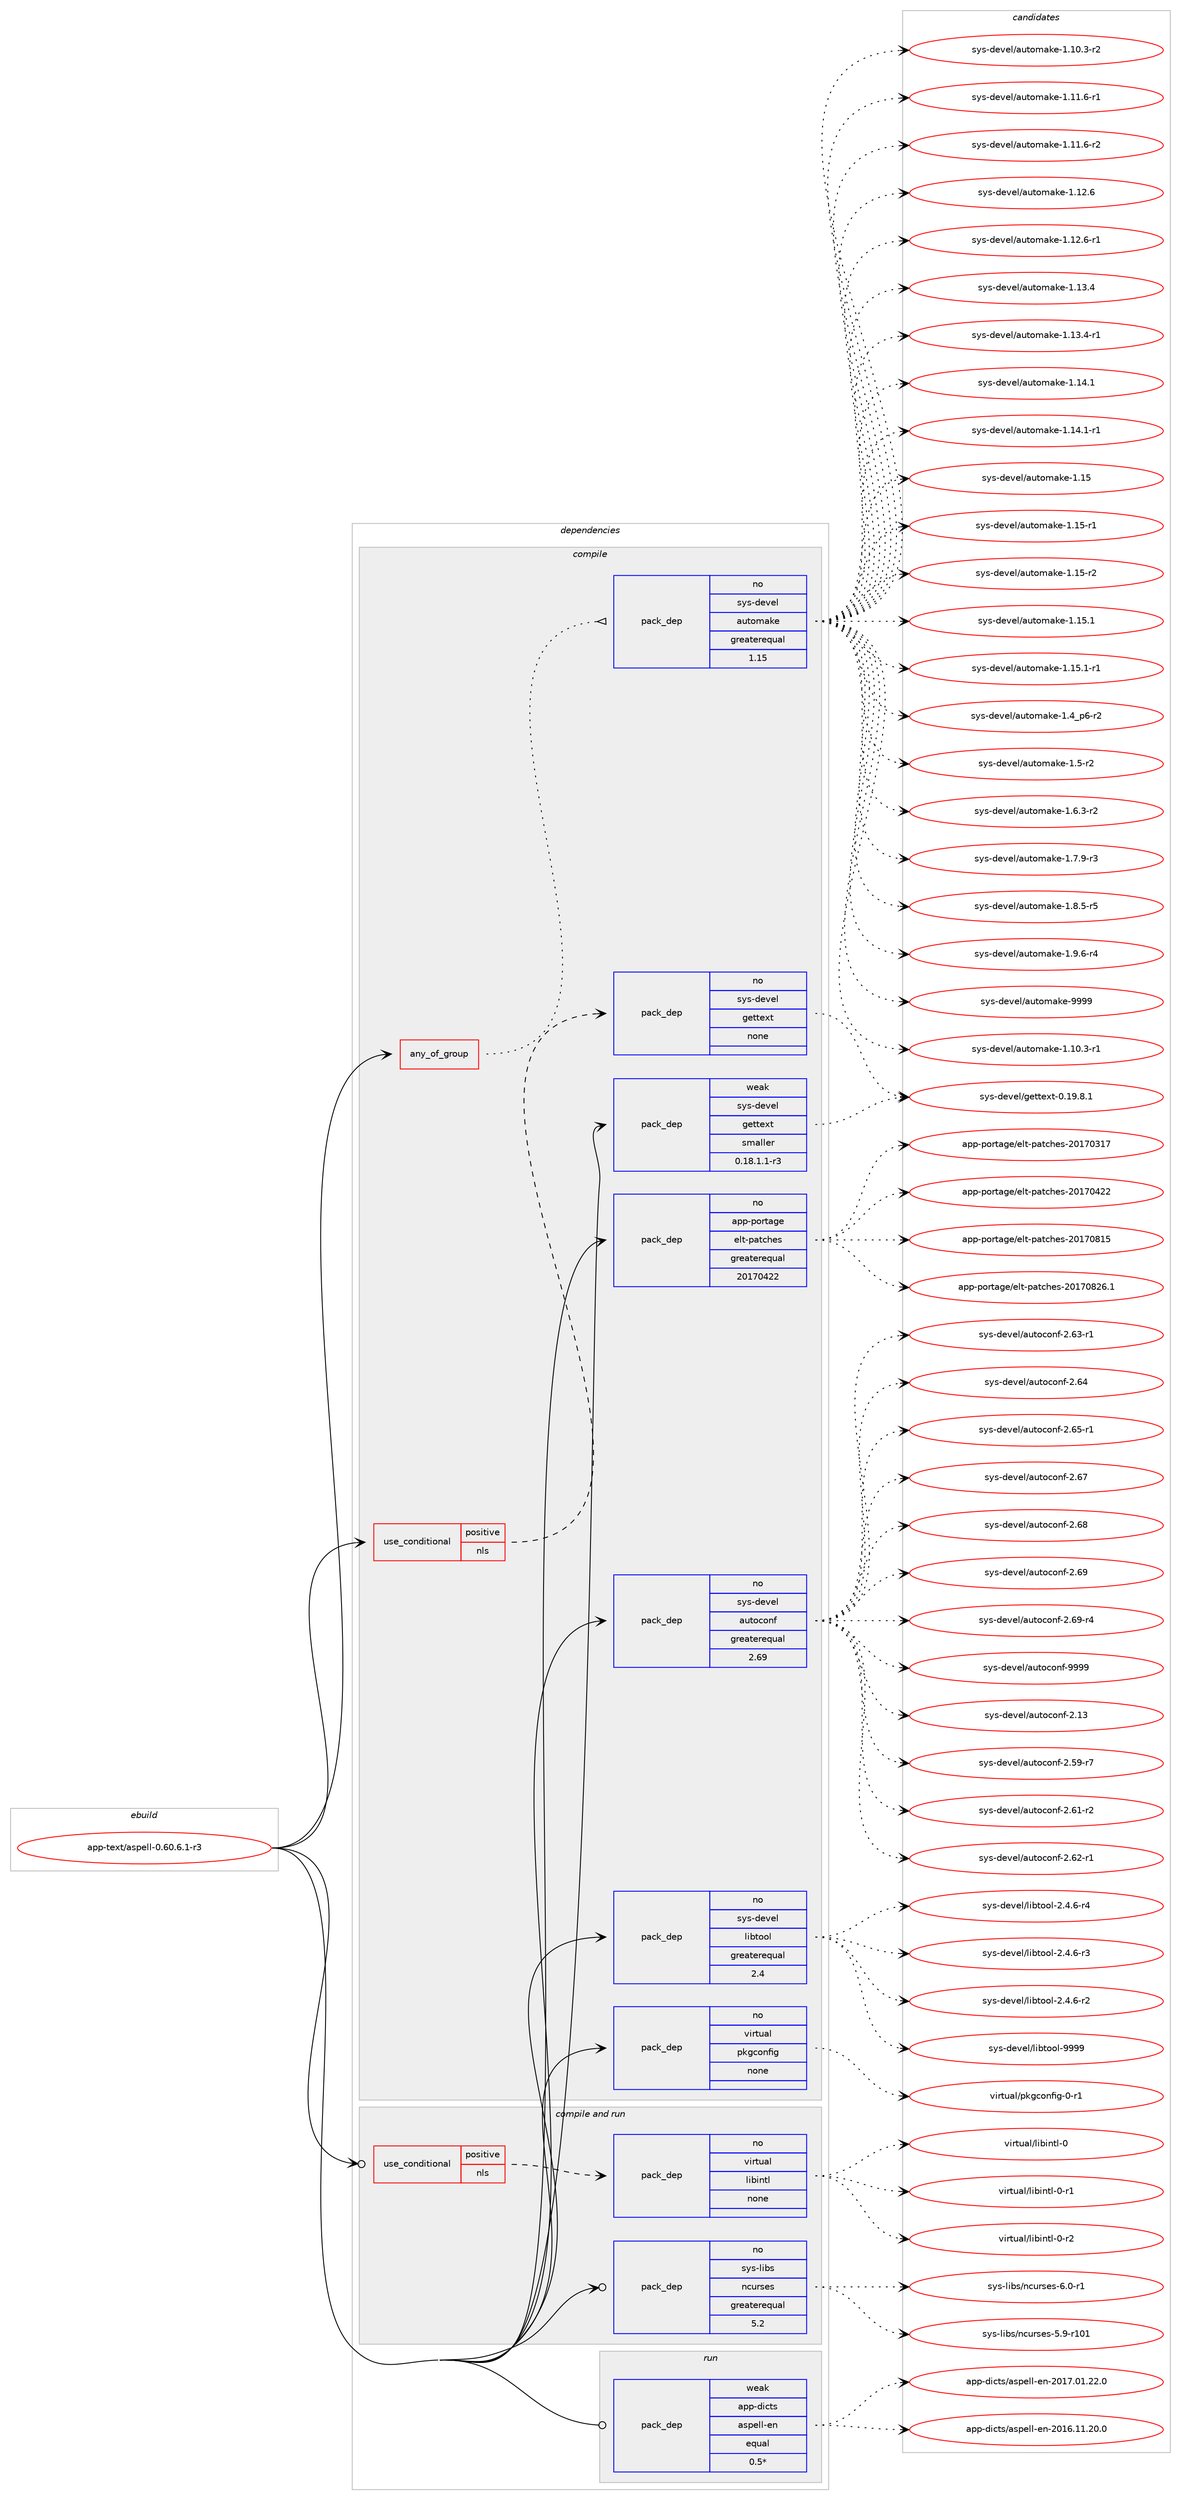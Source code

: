 digraph prolog {

# *************
# Graph options
# *************

newrank=true;
concentrate=true;
compound=true;
graph [rankdir=LR,fontname=Helvetica,fontsize=10,ranksep=1.5];#, ranksep=2.5, nodesep=0.2];
edge  [arrowhead=vee];
node  [fontname=Helvetica,fontsize=10];

# **********
# The ebuild
# **********

subgraph cluster_leftcol {
color=gray;
rank=same;
label=<<i>ebuild</i>>;
id [label="app-text/aspell-0.60.6.1-r3", color=red, width=4, href="../app-text/aspell-0.60.6.1-r3.svg"];
}

# ****************
# The dependencies
# ****************

subgraph cluster_midcol {
color=gray;
label=<<i>dependencies</i>>;
subgraph cluster_compile {
fillcolor="#eeeeee";
style=filled;
label=<<i>compile</i>>;
subgraph any978 {
dependency55497 [label=<<TABLE BORDER="0" CELLBORDER="1" CELLSPACING="0" CELLPADDING="4"><TR><TD CELLPADDING="10">any_of_group</TD></TR></TABLE>>, shape=none, color=red];subgraph pack40125 {
dependency55498 [label=<<TABLE BORDER="0" CELLBORDER="1" CELLSPACING="0" CELLPADDING="4" WIDTH="220"><TR><TD ROWSPAN="6" CELLPADDING="30">pack_dep</TD></TR><TR><TD WIDTH="110">no</TD></TR><TR><TD>sys-devel</TD></TR><TR><TD>automake</TD></TR><TR><TD>greaterequal</TD></TR><TR><TD>1.15</TD></TR></TABLE>>, shape=none, color=blue];
}
dependency55497:e -> dependency55498:w [weight=20,style="dotted",arrowhead="oinv"];
}
id:e -> dependency55497:w [weight=20,style="solid",arrowhead="vee"];
subgraph cond14368 {
dependency55499 [label=<<TABLE BORDER="0" CELLBORDER="1" CELLSPACING="0" CELLPADDING="4"><TR><TD ROWSPAN="3" CELLPADDING="10">use_conditional</TD></TR><TR><TD>positive</TD></TR><TR><TD>nls</TD></TR></TABLE>>, shape=none, color=red];
subgraph pack40126 {
dependency55500 [label=<<TABLE BORDER="0" CELLBORDER="1" CELLSPACING="0" CELLPADDING="4" WIDTH="220"><TR><TD ROWSPAN="6" CELLPADDING="30">pack_dep</TD></TR><TR><TD WIDTH="110">no</TD></TR><TR><TD>sys-devel</TD></TR><TR><TD>gettext</TD></TR><TR><TD>none</TD></TR><TR><TD></TD></TR></TABLE>>, shape=none, color=blue];
}
dependency55499:e -> dependency55500:w [weight=20,style="dashed",arrowhead="vee"];
}
id:e -> dependency55499:w [weight=20,style="solid",arrowhead="vee"];
subgraph pack40127 {
dependency55501 [label=<<TABLE BORDER="0" CELLBORDER="1" CELLSPACING="0" CELLPADDING="4" WIDTH="220"><TR><TD ROWSPAN="6" CELLPADDING="30">pack_dep</TD></TR><TR><TD WIDTH="110">no</TD></TR><TR><TD>app-portage</TD></TR><TR><TD>elt-patches</TD></TR><TR><TD>greaterequal</TD></TR><TR><TD>20170422</TD></TR></TABLE>>, shape=none, color=blue];
}
id:e -> dependency55501:w [weight=20,style="solid",arrowhead="vee"];
subgraph pack40128 {
dependency55502 [label=<<TABLE BORDER="0" CELLBORDER="1" CELLSPACING="0" CELLPADDING="4" WIDTH="220"><TR><TD ROWSPAN="6" CELLPADDING="30">pack_dep</TD></TR><TR><TD WIDTH="110">no</TD></TR><TR><TD>sys-devel</TD></TR><TR><TD>autoconf</TD></TR><TR><TD>greaterequal</TD></TR><TR><TD>2.69</TD></TR></TABLE>>, shape=none, color=blue];
}
id:e -> dependency55502:w [weight=20,style="solid",arrowhead="vee"];
subgraph pack40129 {
dependency55503 [label=<<TABLE BORDER="0" CELLBORDER="1" CELLSPACING="0" CELLPADDING="4" WIDTH="220"><TR><TD ROWSPAN="6" CELLPADDING="30">pack_dep</TD></TR><TR><TD WIDTH="110">no</TD></TR><TR><TD>sys-devel</TD></TR><TR><TD>libtool</TD></TR><TR><TD>greaterequal</TD></TR><TR><TD>2.4</TD></TR></TABLE>>, shape=none, color=blue];
}
id:e -> dependency55503:w [weight=20,style="solid",arrowhead="vee"];
subgraph pack40130 {
dependency55504 [label=<<TABLE BORDER="0" CELLBORDER="1" CELLSPACING="0" CELLPADDING="4" WIDTH="220"><TR><TD ROWSPAN="6" CELLPADDING="30">pack_dep</TD></TR><TR><TD WIDTH="110">no</TD></TR><TR><TD>virtual</TD></TR><TR><TD>pkgconfig</TD></TR><TR><TD>none</TD></TR><TR><TD></TD></TR></TABLE>>, shape=none, color=blue];
}
id:e -> dependency55504:w [weight=20,style="solid",arrowhead="vee"];
subgraph pack40131 {
dependency55505 [label=<<TABLE BORDER="0" CELLBORDER="1" CELLSPACING="0" CELLPADDING="4" WIDTH="220"><TR><TD ROWSPAN="6" CELLPADDING="30">pack_dep</TD></TR><TR><TD WIDTH="110">weak</TD></TR><TR><TD>sys-devel</TD></TR><TR><TD>gettext</TD></TR><TR><TD>smaller</TD></TR><TR><TD>0.18.1.1-r3</TD></TR></TABLE>>, shape=none, color=blue];
}
id:e -> dependency55505:w [weight=20,style="solid",arrowhead="vee"];
}
subgraph cluster_compileandrun {
fillcolor="#eeeeee";
style=filled;
label=<<i>compile and run</i>>;
subgraph cond14369 {
dependency55506 [label=<<TABLE BORDER="0" CELLBORDER="1" CELLSPACING="0" CELLPADDING="4"><TR><TD ROWSPAN="3" CELLPADDING="10">use_conditional</TD></TR><TR><TD>positive</TD></TR><TR><TD>nls</TD></TR></TABLE>>, shape=none, color=red];
subgraph pack40132 {
dependency55507 [label=<<TABLE BORDER="0" CELLBORDER="1" CELLSPACING="0" CELLPADDING="4" WIDTH="220"><TR><TD ROWSPAN="6" CELLPADDING="30">pack_dep</TD></TR><TR><TD WIDTH="110">no</TD></TR><TR><TD>virtual</TD></TR><TR><TD>libintl</TD></TR><TR><TD>none</TD></TR><TR><TD></TD></TR></TABLE>>, shape=none, color=blue];
}
dependency55506:e -> dependency55507:w [weight=20,style="dashed",arrowhead="vee"];
}
id:e -> dependency55506:w [weight=20,style="solid",arrowhead="odotvee"];
subgraph pack40133 {
dependency55508 [label=<<TABLE BORDER="0" CELLBORDER="1" CELLSPACING="0" CELLPADDING="4" WIDTH="220"><TR><TD ROWSPAN="6" CELLPADDING="30">pack_dep</TD></TR><TR><TD WIDTH="110">no</TD></TR><TR><TD>sys-libs</TD></TR><TR><TD>ncurses</TD></TR><TR><TD>greaterequal</TD></TR><TR><TD>5.2</TD></TR></TABLE>>, shape=none, color=blue];
}
id:e -> dependency55508:w [weight=20,style="solid",arrowhead="odotvee"];
}
subgraph cluster_run {
fillcolor="#eeeeee";
style=filled;
label=<<i>run</i>>;
subgraph pack40134 {
dependency55509 [label=<<TABLE BORDER="0" CELLBORDER="1" CELLSPACING="0" CELLPADDING="4" WIDTH="220"><TR><TD ROWSPAN="6" CELLPADDING="30">pack_dep</TD></TR><TR><TD WIDTH="110">weak</TD></TR><TR><TD>app-dicts</TD></TR><TR><TD>aspell-en</TD></TR><TR><TD>equal</TD></TR><TR><TD>0.5*</TD></TR></TABLE>>, shape=none, color=blue];
}
id:e -> dependency55509:w [weight=20,style="solid",arrowhead="odot"];
}
}

# **************
# The candidates
# **************

subgraph cluster_choices {
rank=same;
color=gray;
label=<<i>candidates</i>>;

subgraph choice40125 {
color=black;
nodesep=1;
choice11512111545100101118101108479711711611110997107101454946494846514511449 [label="sys-devel/automake-1.10.3-r1", color=red, width=4,href="../sys-devel/automake-1.10.3-r1.svg"];
choice11512111545100101118101108479711711611110997107101454946494846514511450 [label="sys-devel/automake-1.10.3-r2", color=red, width=4,href="../sys-devel/automake-1.10.3-r2.svg"];
choice11512111545100101118101108479711711611110997107101454946494946544511449 [label="sys-devel/automake-1.11.6-r1", color=red, width=4,href="../sys-devel/automake-1.11.6-r1.svg"];
choice11512111545100101118101108479711711611110997107101454946494946544511450 [label="sys-devel/automake-1.11.6-r2", color=red, width=4,href="../sys-devel/automake-1.11.6-r2.svg"];
choice1151211154510010111810110847971171161111099710710145494649504654 [label="sys-devel/automake-1.12.6", color=red, width=4,href="../sys-devel/automake-1.12.6.svg"];
choice11512111545100101118101108479711711611110997107101454946495046544511449 [label="sys-devel/automake-1.12.6-r1", color=red, width=4,href="../sys-devel/automake-1.12.6-r1.svg"];
choice1151211154510010111810110847971171161111099710710145494649514652 [label="sys-devel/automake-1.13.4", color=red, width=4,href="../sys-devel/automake-1.13.4.svg"];
choice11512111545100101118101108479711711611110997107101454946495146524511449 [label="sys-devel/automake-1.13.4-r1", color=red, width=4,href="../sys-devel/automake-1.13.4-r1.svg"];
choice1151211154510010111810110847971171161111099710710145494649524649 [label="sys-devel/automake-1.14.1", color=red, width=4,href="../sys-devel/automake-1.14.1.svg"];
choice11512111545100101118101108479711711611110997107101454946495246494511449 [label="sys-devel/automake-1.14.1-r1", color=red, width=4,href="../sys-devel/automake-1.14.1-r1.svg"];
choice115121115451001011181011084797117116111109971071014549464953 [label="sys-devel/automake-1.15", color=red, width=4,href="../sys-devel/automake-1.15.svg"];
choice1151211154510010111810110847971171161111099710710145494649534511449 [label="sys-devel/automake-1.15-r1", color=red, width=4,href="../sys-devel/automake-1.15-r1.svg"];
choice1151211154510010111810110847971171161111099710710145494649534511450 [label="sys-devel/automake-1.15-r2", color=red, width=4,href="../sys-devel/automake-1.15-r2.svg"];
choice1151211154510010111810110847971171161111099710710145494649534649 [label="sys-devel/automake-1.15.1", color=red, width=4,href="../sys-devel/automake-1.15.1.svg"];
choice11512111545100101118101108479711711611110997107101454946495346494511449 [label="sys-devel/automake-1.15.1-r1", color=red, width=4,href="../sys-devel/automake-1.15.1-r1.svg"];
choice115121115451001011181011084797117116111109971071014549465295112544511450 [label="sys-devel/automake-1.4_p6-r2", color=red, width=4,href="../sys-devel/automake-1.4_p6-r2.svg"];
choice11512111545100101118101108479711711611110997107101454946534511450 [label="sys-devel/automake-1.5-r2", color=red, width=4,href="../sys-devel/automake-1.5-r2.svg"];
choice115121115451001011181011084797117116111109971071014549465446514511450 [label="sys-devel/automake-1.6.3-r2", color=red, width=4,href="../sys-devel/automake-1.6.3-r2.svg"];
choice115121115451001011181011084797117116111109971071014549465546574511451 [label="sys-devel/automake-1.7.9-r3", color=red, width=4,href="../sys-devel/automake-1.7.9-r3.svg"];
choice115121115451001011181011084797117116111109971071014549465646534511453 [label="sys-devel/automake-1.8.5-r5", color=red, width=4,href="../sys-devel/automake-1.8.5-r5.svg"];
choice115121115451001011181011084797117116111109971071014549465746544511452 [label="sys-devel/automake-1.9.6-r4", color=red, width=4,href="../sys-devel/automake-1.9.6-r4.svg"];
choice115121115451001011181011084797117116111109971071014557575757 [label="sys-devel/automake-9999", color=red, width=4,href="../sys-devel/automake-9999.svg"];
dependency55498:e -> choice11512111545100101118101108479711711611110997107101454946494846514511449:w [style=dotted,weight="100"];
dependency55498:e -> choice11512111545100101118101108479711711611110997107101454946494846514511450:w [style=dotted,weight="100"];
dependency55498:e -> choice11512111545100101118101108479711711611110997107101454946494946544511449:w [style=dotted,weight="100"];
dependency55498:e -> choice11512111545100101118101108479711711611110997107101454946494946544511450:w [style=dotted,weight="100"];
dependency55498:e -> choice1151211154510010111810110847971171161111099710710145494649504654:w [style=dotted,weight="100"];
dependency55498:e -> choice11512111545100101118101108479711711611110997107101454946495046544511449:w [style=dotted,weight="100"];
dependency55498:e -> choice1151211154510010111810110847971171161111099710710145494649514652:w [style=dotted,weight="100"];
dependency55498:e -> choice11512111545100101118101108479711711611110997107101454946495146524511449:w [style=dotted,weight="100"];
dependency55498:e -> choice1151211154510010111810110847971171161111099710710145494649524649:w [style=dotted,weight="100"];
dependency55498:e -> choice11512111545100101118101108479711711611110997107101454946495246494511449:w [style=dotted,weight="100"];
dependency55498:e -> choice115121115451001011181011084797117116111109971071014549464953:w [style=dotted,weight="100"];
dependency55498:e -> choice1151211154510010111810110847971171161111099710710145494649534511449:w [style=dotted,weight="100"];
dependency55498:e -> choice1151211154510010111810110847971171161111099710710145494649534511450:w [style=dotted,weight="100"];
dependency55498:e -> choice1151211154510010111810110847971171161111099710710145494649534649:w [style=dotted,weight="100"];
dependency55498:e -> choice11512111545100101118101108479711711611110997107101454946495346494511449:w [style=dotted,weight="100"];
dependency55498:e -> choice115121115451001011181011084797117116111109971071014549465295112544511450:w [style=dotted,weight="100"];
dependency55498:e -> choice11512111545100101118101108479711711611110997107101454946534511450:w [style=dotted,weight="100"];
dependency55498:e -> choice115121115451001011181011084797117116111109971071014549465446514511450:w [style=dotted,weight="100"];
dependency55498:e -> choice115121115451001011181011084797117116111109971071014549465546574511451:w [style=dotted,weight="100"];
dependency55498:e -> choice115121115451001011181011084797117116111109971071014549465646534511453:w [style=dotted,weight="100"];
dependency55498:e -> choice115121115451001011181011084797117116111109971071014549465746544511452:w [style=dotted,weight="100"];
dependency55498:e -> choice115121115451001011181011084797117116111109971071014557575757:w [style=dotted,weight="100"];
}
subgraph choice40126 {
color=black;
nodesep=1;
choice1151211154510010111810110847103101116116101120116454846495746564649 [label="sys-devel/gettext-0.19.8.1", color=red, width=4,href="../sys-devel/gettext-0.19.8.1.svg"];
dependency55500:e -> choice1151211154510010111810110847103101116116101120116454846495746564649:w [style=dotted,weight="100"];
}
subgraph choice40127 {
color=black;
nodesep=1;
choice97112112451121111141169710310147101108116451129711699104101115455048495548514955 [label="app-portage/elt-patches-20170317", color=red, width=4,href="../app-portage/elt-patches-20170317.svg"];
choice97112112451121111141169710310147101108116451129711699104101115455048495548525050 [label="app-portage/elt-patches-20170422", color=red, width=4,href="../app-portage/elt-patches-20170422.svg"];
choice97112112451121111141169710310147101108116451129711699104101115455048495548564953 [label="app-portage/elt-patches-20170815", color=red, width=4,href="../app-portage/elt-patches-20170815.svg"];
choice971121124511211111411697103101471011081164511297116991041011154550484955485650544649 [label="app-portage/elt-patches-20170826.1", color=red, width=4,href="../app-portage/elt-patches-20170826.1.svg"];
dependency55501:e -> choice97112112451121111141169710310147101108116451129711699104101115455048495548514955:w [style=dotted,weight="100"];
dependency55501:e -> choice97112112451121111141169710310147101108116451129711699104101115455048495548525050:w [style=dotted,weight="100"];
dependency55501:e -> choice97112112451121111141169710310147101108116451129711699104101115455048495548564953:w [style=dotted,weight="100"];
dependency55501:e -> choice971121124511211111411697103101471011081164511297116991041011154550484955485650544649:w [style=dotted,weight="100"];
}
subgraph choice40128 {
color=black;
nodesep=1;
choice115121115451001011181011084797117116111991111101024550464951 [label="sys-devel/autoconf-2.13", color=red, width=4,href="../sys-devel/autoconf-2.13.svg"];
choice1151211154510010111810110847971171161119911111010245504653574511455 [label="sys-devel/autoconf-2.59-r7", color=red, width=4,href="../sys-devel/autoconf-2.59-r7.svg"];
choice1151211154510010111810110847971171161119911111010245504654494511450 [label="sys-devel/autoconf-2.61-r2", color=red, width=4,href="../sys-devel/autoconf-2.61-r2.svg"];
choice1151211154510010111810110847971171161119911111010245504654504511449 [label="sys-devel/autoconf-2.62-r1", color=red, width=4,href="../sys-devel/autoconf-2.62-r1.svg"];
choice1151211154510010111810110847971171161119911111010245504654514511449 [label="sys-devel/autoconf-2.63-r1", color=red, width=4,href="../sys-devel/autoconf-2.63-r1.svg"];
choice115121115451001011181011084797117116111991111101024550465452 [label="sys-devel/autoconf-2.64", color=red, width=4,href="../sys-devel/autoconf-2.64.svg"];
choice1151211154510010111810110847971171161119911111010245504654534511449 [label="sys-devel/autoconf-2.65-r1", color=red, width=4,href="../sys-devel/autoconf-2.65-r1.svg"];
choice115121115451001011181011084797117116111991111101024550465455 [label="sys-devel/autoconf-2.67", color=red, width=4,href="../sys-devel/autoconf-2.67.svg"];
choice115121115451001011181011084797117116111991111101024550465456 [label="sys-devel/autoconf-2.68", color=red, width=4,href="../sys-devel/autoconf-2.68.svg"];
choice115121115451001011181011084797117116111991111101024550465457 [label="sys-devel/autoconf-2.69", color=red, width=4,href="../sys-devel/autoconf-2.69.svg"];
choice1151211154510010111810110847971171161119911111010245504654574511452 [label="sys-devel/autoconf-2.69-r4", color=red, width=4,href="../sys-devel/autoconf-2.69-r4.svg"];
choice115121115451001011181011084797117116111991111101024557575757 [label="sys-devel/autoconf-9999", color=red, width=4,href="../sys-devel/autoconf-9999.svg"];
dependency55502:e -> choice115121115451001011181011084797117116111991111101024550464951:w [style=dotted,weight="100"];
dependency55502:e -> choice1151211154510010111810110847971171161119911111010245504653574511455:w [style=dotted,weight="100"];
dependency55502:e -> choice1151211154510010111810110847971171161119911111010245504654494511450:w [style=dotted,weight="100"];
dependency55502:e -> choice1151211154510010111810110847971171161119911111010245504654504511449:w [style=dotted,weight="100"];
dependency55502:e -> choice1151211154510010111810110847971171161119911111010245504654514511449:w [style=dotted,weight="100"];
dependency55502:e -> choice115121115451001011181011084797117116111991111101024550465452:w [style=dotted,weight="100"];
dependency55502:e -> choice1151211154510010111810110847971171161119911111010245504654534511449:w [style=dotted,weight="100"];
dependency55502:e -> choice115121115451001011181011084797117116111991111101024550465455:w [style=dotted,weight="100"];
dependency55502:e -> choice115121115451001011181011084797117116111991111101024550465456:w [style=dotted,weight="100"];
dependency55502:e -> choice115121115451001011181011084797117116111991111101024550465457:w [style=dotted,weight="100"];
dependency55502:e -> choice1151211154510010111810110847971171161119911111010245504654574511452:w [style=dotted,weight="100"];
dependency55502:e -> choice115121115451001011181011084797117116111991111101024557575757:w [style=dotted,weight="100"];
}
subgraph choice40129 {
color=black;
nodesep=1;
choice1151211154510010111810110847108105981161111111084550465246544511450 [label="sys-devel/libtool-2.4.6-r2", color=red, width=4,href="../sys-devel/libtool-2.4.6-r2.svg"];
choice1151211154510010111810110847108105981161111111084550465246544511451 [label="sys-devel/libtool-2.4.6-r3", color=red, width=4,href="../sys-devel/libtool-2.4.6-r3.svg"];
choice1151211154510010111810110847108105981161111111084550465246544511452 [label="sys-devel/libtool-2.4.6-r4", color=red, width=4,href="../sys-devel/libtool-2.4.6-r4.svg"];
choice1151211154510010111810110847108105981161111111084557575757 [label="sys-devel/libtool-9999", color=red, width=4,href="../sys-devel/libtool-9999.svg"];
dependency55503:e -> choice1151211154510010111810110847108105981161111111084550465246544511450:w [style=dotted,weight="100"];
dependency55503:e -> choice1151211154510010111810110847108105981161111111084550465246544511451:w [style=dotted,weight="100"];
dependency55503:e -> choice1151211154510010111810110847108105981161111111084550465246544511452:w [style=dotted,weight="100"];
dependency55503:e -> choice1151211154510010111810110847108105981161111111084557575757:w [style=dotted,weight="100"];
}
subgraph choice40130 {
color=black;
nodesep=1;
choice11810511411611797108471121071039911111010210510345484511449 [label="virtual/pkgconfig-0-r1", color=red, width=4,href="../virtual/pkgconfig-0-r1.svg"];
dependency55504:e -> choice11810511411611797108471121071039911111010210510345484511449:w [style=dotted,weight="100"];
}
subgraph choice40131 {
color=black;
nodesep=1;
choice1151211154510010111810110847103101116116101120116454846495746564649 [label="sys-devel/gettext-0.19.8.1", color=red, width=4,href="../sys-devel/gettext-0.19.8.1.svg"];
dependency55505:e -> choice1151211154510010111810110847103101116116101120116454846495746564649:w [style=dotted,weight="100"];
}
subgraph choice40132 {
color=black;
nodesep=1;
choice1181051141161179710847108105981051101161084548 [label="virtual/libintl-0", color=red, width=4,href="../virtual/libintl-0.svg"];
choice11810511411611797108471081059810511011610845484511449 [label="virtual/libintl-0-r1", color=red, width=4,href="../virtual/libintl-0-r1.svg"];
choice11810511411611797108471081059810511011610845484511450 [label="virtual/libintl-0-r2", color=red, width=4,href="../virtual/libintl-0-r2.svg"];
dependency55507:e -> choice1181051141161179710847108105981051101161084548:w [style=dotted,weight="100"];
dependency55507:e -> choice11810511411611797108471081059810511011610845484511449:w [style=dotted,weight="100"];
dependency55507:e -> choice11810511411611797108471081059810511011610845484511450:w [style=dotted,weight="100"];
}
subgraph choice40133 {
color=black;
nodesep=1;
choice115121115451081059811547110991171141151011154553465745114494849 [label="sys-libs/ncurses-5.9-r101", color=red, width=4,href="../sys-libs/ncurses-5.9-r101.svg"];
choice11512111545108105981154711099117114115101115455446484511449 [label="sys-libs/ncurses-6.0-r1", color=red, width=4,href="../sys-libs/ncurses-6.0-r1.svg"];
dependency55508:e -> choice115121115451081059811547110991171141151011154553465745114494849:w [style=dotted,weight="100"];
dependency55508:e -> choice11512111545108105981154711099117114115101115455446484511449:w [style=dotted,weight="100"];
}
subgraph choice40134 {
color=black;
nodesep=1;
choice97112112451001059911611547971151121011081084510111045504849544649494650484648 [label="app-dicts/aspell-en-2016.11.20.0", color=red, width=4,href="../app-dicts/aspell-en-2016.11.20.0.svg"];
choice97112112451001059911611547971151121011081084510111045504849554648494650504648 [label="app-dicts/aspell-en-2017.01.22.0", color=red, width=4,href="../app-dicts/aspell-en-2017.01.22.0.svg"];
dependency55509:e -> choice97112112451001059911611547971151121011081084510111045504849544649494650484648:w [style=dotted,weight="100"];
dependency55509:e -> choice97112112451001059911611547971151121011081084510111045504849554648494650504648:w [style=dotted,weight="100"];
}
}

}
